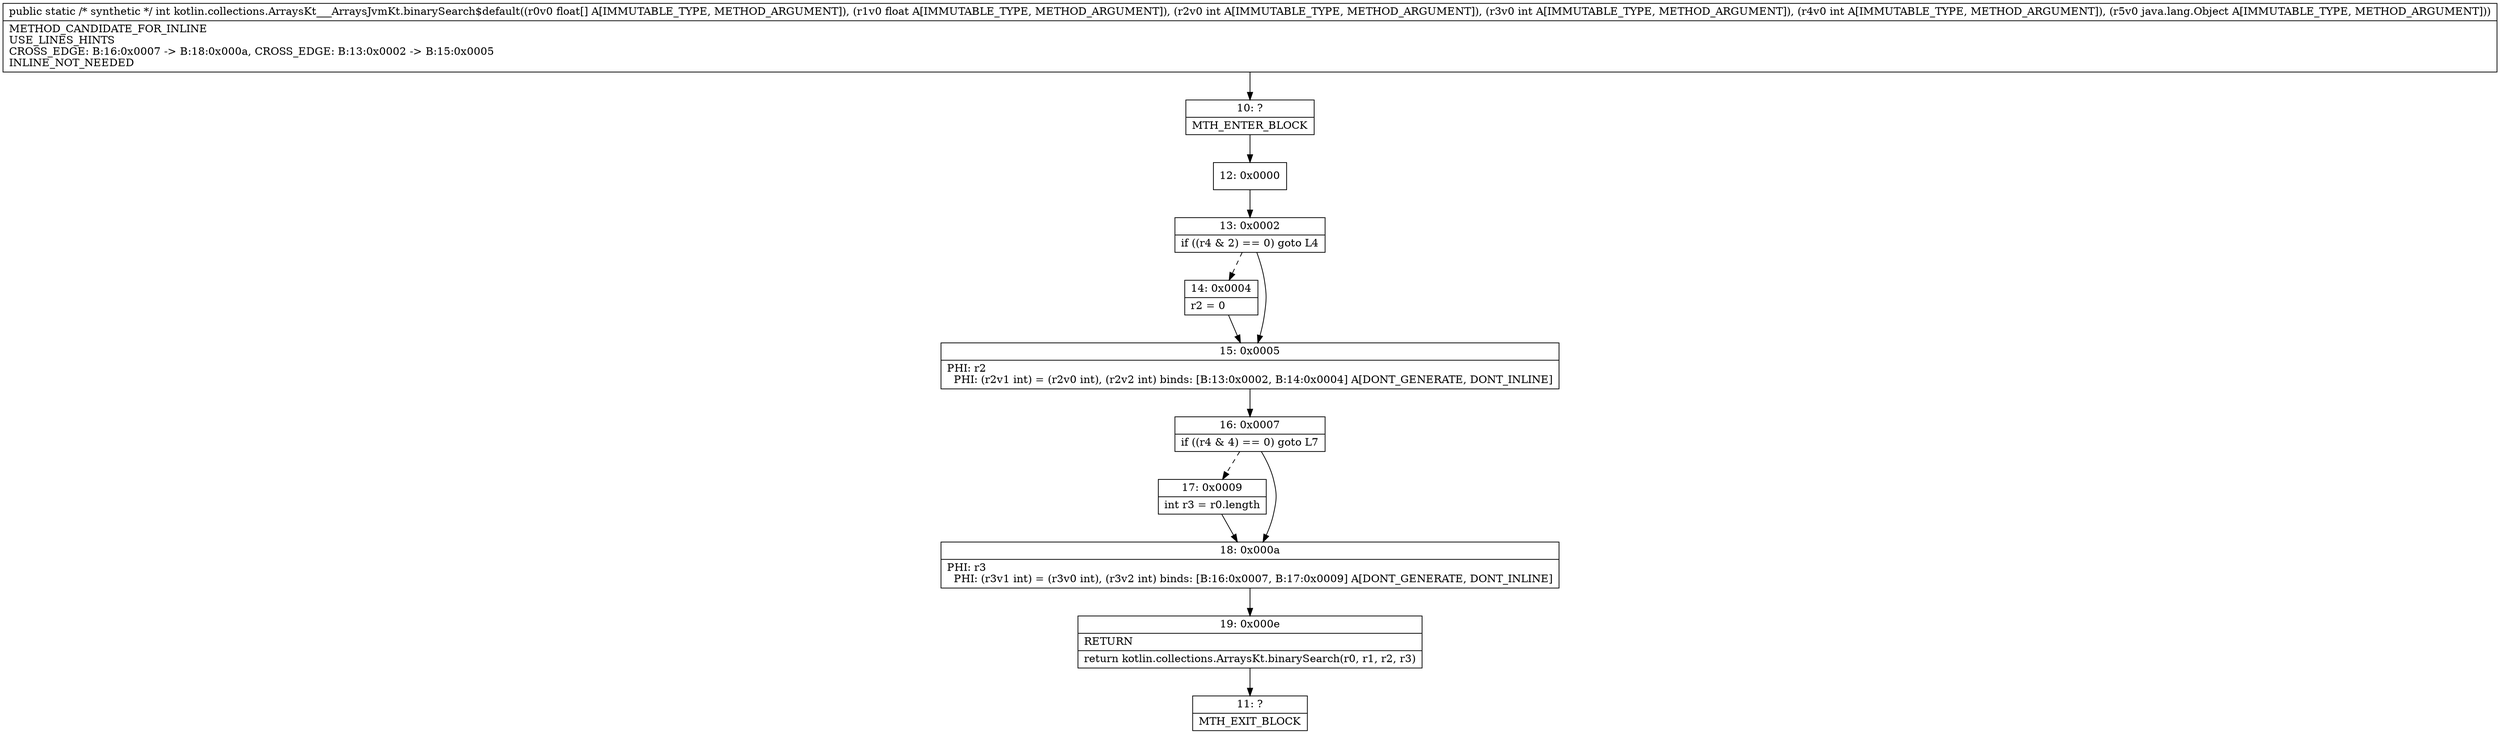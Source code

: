 digraph "CFG forkotlin.collections.ArraysKt___ArraysJvmKt.binarySearch$default([FFIIILjava\/lang\/Object;)I" {
Node_10 [shape=record,label="{10\:\ ?|MTH_ENTER_BLOCK\l}"];
Node_12 [shape=record,label="{12\:\ 0x0000}"];
Node_13 [shape=record,label="{13\:\ 0x0002|if ((r4 & 2) == 0) goto L4\l}"];
Node_14 [shape=record,label="{14\:\ 0x0004|r2 = 0\l}"];
Node_15 [shape=record,label="{15\:\ 0x0005|PHI: r2 \l  PHI: (r2v1 int) = (r2v0 int), (r2v2 int) binds: [B:13:0x0002, B:14:0x0004] A[DONT_GENERATE, DONT_INLINE]\l}"];
Node_16 [shape=record,label="{16\:\ 0x0007|if ((r4 & 4) == 0) goto L7\l}"];
Node_17 [shape=record,label="{17\:\ 0x0009|int r3 = r0.length\l}"];
Node_18 [shape=record,label="{18\:\ 0x000a|PHI: r3 \l  PHI: (r3v1 int) = (r3v0 int), (r3v2 int) binds: [B:16:0x0007, B:17:0x0009] A[DONT_GENERATE, DONT_INLINE]\l}"];
Node_19 [shape=record,label="{19\:\ 0x000e|RETURN\l|return kotlin.collections.ArraysKt.binarySearch(r0, r1, r2, r3)\l}"];
Node_11 [shape=record,label="{11\:\ ?|MTH_EXIT_BLOCK\l}"];
MethodNode[shape=record,label="{public static \/* synthetic *\/ int kotlin.collections.ArraysKt___ArraysJvmKt.binarySearch$default((r0v0 float[] A[IMMUTABLE_TYPE, METHOD_ARGUMENT]), (r1v0 float A[IMMUTABLE_TYPE, METHOD_ARGUMENT]), (r2v0 int A[IMMUTABLE_TYPE, METHOD_ARGUMENT]), (r3v0 int A[IMMUTABLE_TYPE, METHOD_ARGUMENT]), (r4v0 int A[IMMUTABLE_TYPE, METHOD_ARGUMENT]), (r5v0 java.lang.Object A[IMMUTABLE_TYPE, METHOD_ARGUMENT]))  | METHOD_CANDIDATE_FOR_INLINE\lUSE_LINES_HINTS\lCROSS_EDGE: B:16:0x0007 \-\> B:18:0x000a, CROSS_EDGE: B:13:0x0002 \-\> B:15:0x0005\lINLINE_NOT_NEEDED\l}"];
MethodNode -> Node_10;Node_10 -> Node_12;
Node_12 -> Node_13;
Node_13 -> Node_14[style=dashed];
Node_13 -> Node_15;
Node_14 -> Node_15;
Node_15 -> Node_16;
Node_16 -> Node_17[style=dashed];
Node_16 -> Node_18;
Node_17 -> Node_18;
Node_18 -> Node_19;
Node_19 -> Node_11;
}

